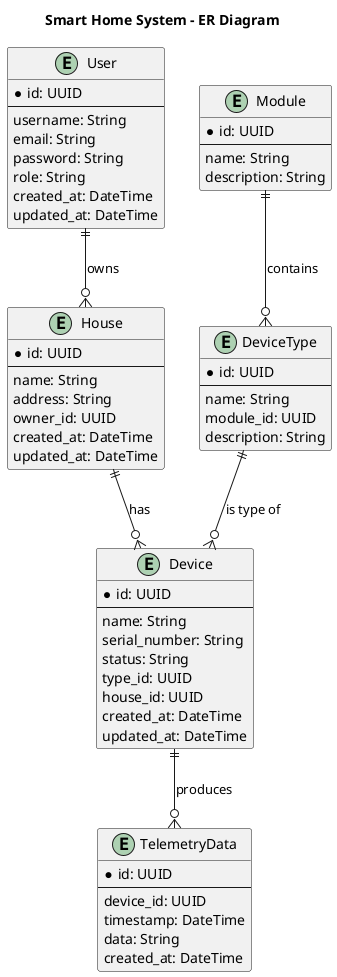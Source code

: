 @startuml
title Smart Home System - ER Diagram

entity "User" as User {
    *id: UUID
    --
    username: String
    email: String
    password: String
    role: String
    created_at: DateTime
    updated_at: DateTime
}

entity "House" as House {
    *id: UUID
    --
    name: String
    address: String
    owner_id: UUID
    created_at: DateTime
    updated_at: DateTime
}

entity "Device" as Device {
    *id: UUID
    --
    name: String
    serial_number: String
    status: String
    type_id: UUID
    house_id: UUID
    created_at: DateTime
    updated_at: DateTime
}

entity "DeviceType" as DeviceType {
    *id: UUID
    --
    name: String
    module_id: UUID
    description: String
}

entity "Module" as Module {
    *id: UUID
    --
    name: String
    description: String
}

entity "TelemetryData" as TelemetryData {
    *id: UUID
    --
    device_id: UUID
    timestamp: DateTime
    data: String
    created_at: DateTime
}

' Relationships
User ||--o{ House : "owns"
House ||--o{ Device : "has"
DeviceType ||--o{ Device : "is type of"
Module ||--o{ DeviceType : "contains"
Device ||--o{ TelemetryData : "produces"

@enduml
